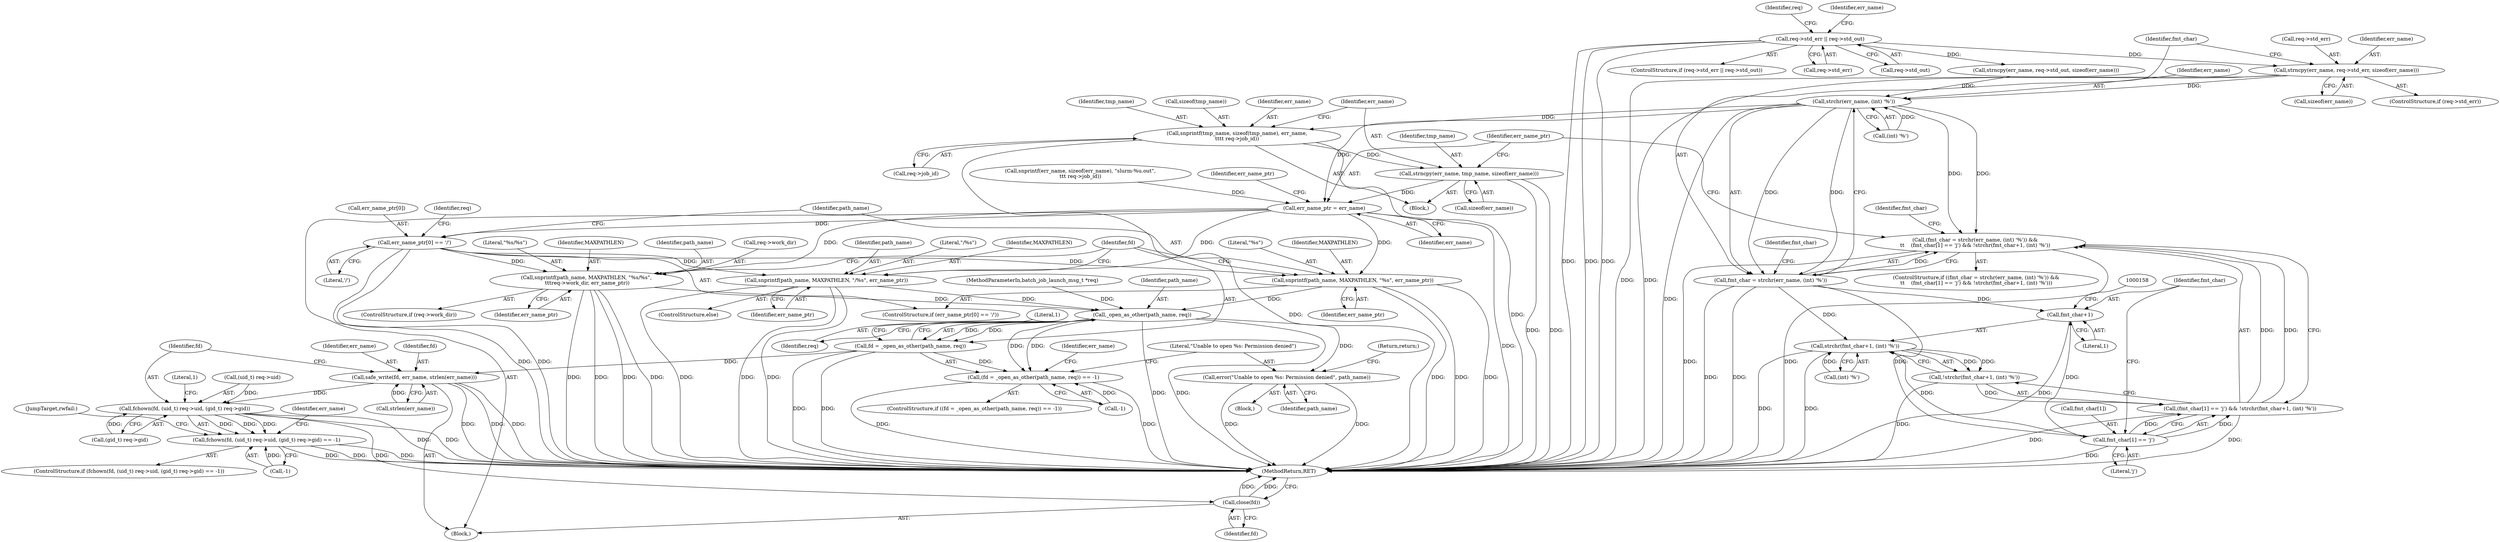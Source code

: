 digraph "0_slurm_92362a92fffe60187df61f99ab11c249d44120ee@API" {
"1000122" [label="(Call,strncpy(err_name, req->std_err, sizeof(err_name)))"];
"1000110" [label="(Call,req->std_err || req->std_out)"];
"1000141" [label="(Call,strchr(err_name, (int) '%'))"];
"1000138" [label="(Call,(fmt_char = strchr(err_name, (int) '%')) &&\n\t\t    (fmt_char[1] == 'j') && !strchr(fmt_char+1, (int) '%'))"];
"1000139" [label="(Call,fmt_char = strchr(err_name, (int) '%'))"];
"1000147" [label="(Call,fmt_char[1] == 'j')"];
"1000146" [label="(Call,(fmt_char[1] == 'j') && !strchr(fmt_char+1, (int) '%'))"];
"1000153" [label="(Call,strchr(fmt_char+1, (int) '%'))"];
"1000152" [label="(Call,!strchr(fmt_char+1, (int) '%'))"];
"1000154" [label="(Call,fmt_char+1)"];
"1000167" [label="(Call,snprintf(tmp_name, sizeof(tmp_name), err_name,\n\t\t\t\t req->job_id))"];
"1000175" [label="(Call,strncpy(err_name, tmp_name, sizeof(err_name)))"];
"1000190" [label="(Call,err_name_ptr = err_name)"];
"1000194" [label="(Call,err_name_ptr[0] == '/')"];
"1000199" [label="(Call,snprintf(path_name, MAXPATHLEN, \"%s\", err_name_ptr))"];
"1000227" [label="(Call,_open_as_other(path_name, req))"];
"1000224" [label="(Call,(fd = _open_as_other(path_name, req)) == -1)"];
"1000225" [label="(Call,fd = _open_as_other(path_name, req))"];
"1000244" [label="(Call,safe_write(fd, err_name, strlen(err_name)))"];
"1000251" [label="(Call,fchown(fd, (uid_t) req->uid, (gid_t) req->gid))"];
"1000250" [label="(Call,fchown(fd, (uid_t) req->uid, (gid_t) req->gid) == -1)"];
"1000278" [label="(Call,close(fd))"];
"1000233" [label="(Call,error(\"Unable to open %s: Permission denied\", path_name))"];
"1000209" [label="(Call,snprintf(path_name, MAXPATHLEN, \"%s/%s\",\n \t\t\treq->work_dir, err_name_ptr))"];
"1000218" [label="(Call,snprintf(path_name, MAXPATHLEN, \"/%s\", err_name_ptr))"];
"1000205" [label="(ControlStructure,if (req->work_dir))"];
"1000142" [label="(Identifier,err_name)"];
"1000148" [label="(Call,fmt_char[1])"];
"1000195" [label="(Call,err_name_ptr[0])"];
"1000227" [label="(Call,_open_as_other(path_name, req))"];
"1000217" [label="(ControlStructure,else)"];
"1000110" [label="(Call,req->std_err || req->std_out)"];
"1000155" [label="(Identifier,fmt_char)"];
"1000169" [label="(Call,sizeof(tmp_name))"];
"1000218" [label="(Call,snprintf(path_name, MAXPATHLEN, \"/%s\", err_name_ptr))"];
"1000152" [label="(Call,!strchr(fmt_char+1, (int) '%'))"];
"1000219" [label="(Identifier,path_name)"];
"1000177" [label="(Identifier,tmp_name)"];
"1000207" [label="(Identifier,req)"];
"1000114" [label="(Call,req->std_out)"];
"1000191" [label="(Identifier,err_name_ptr)"];
"1000103" [label="(Block,)"];
"1000124" [label="(Call,req->std_err)"];
"1000147" [label="(Call,fmt_char[1] == 'j')"];
"1000167" [label="(Call,snprintf(tmp_name, sizeof(tmp_name), err_name,\n\t\t\t\t req->job_id))"];
"1000157" [label="(Call,(int) '%')"];
"1000251" [label="(Call,fchown(fd, (uid_t) req->uid, (gid_t) req->gid))"];
"1000172" [label="(Call,req->job_id)"];
"1000154" [label="(Call,fmt_char+1)"];
"1000190" [label="(Call,err_name_ptr = err_name)"];
"1000193" [label="(ControlStructure,if (err_name_ptr[0] == '/'))"];
"1000176" [label="(Identifier,err_name)"];
"1000182" [label="(Call,snprintf(err_name, sizeof(err_name), \"slurm-%u.out\",\n\t\t\t req->job_id))"];
"1000203" [label="(Identifier,err_name_ptr)"];
"1000253" [label="(Call,(uid_t) req->uid)"];
"1000236" [label="(Return,return;)"];
"1000211" [label="(Identifier,MAXPATHLEN)"];
"1000139" [label="(Call,fmt_char = strchr(err_name, (int) '%'))"];
"1000120" [label="(Identifier,req)"];
"1000171" [label="(Identifier,err_name)"];
"1000225" [label="(Call,fd = _open_as_other(path_name, req))"];
"1000200" [label="(Identifier,path_name)"];
"1000267" [label="(Identifier,err_name)"];
"1000153" [label="(Call,strchr(fmt_char+1, (int) '%'))"];
"1000250" [label="(Call,fchown(fd, (uid_t) req->uid, (gid_t) req->gid) == -1)"];
"1000160" [label="(Block,)"];
"1000164" [label="(Identifier,fmt_char)"];
"1000232" [label="(Block,)"];
"1000238" [label="(Identifier,err_name)"];
"1000222" [label="(Identifier,err_name_ptr)"];
"1000221" [label="(Literal,\"/%s\")"];
"1000199" [label="(Call,snprintf(path_name, MAXPATHLEN, \"%s\", err_name_ptr))"];
"1000146" [label="(Call,(fmt_char[1] == 'j') && !strchr(fmt_char+1, (int) '%'))"];
"1000194" [label="(Call,err_name_ptr[0] == '/')"];
"1000130" [label="(Call,strncpy(err_name, req->std_out, sizeof(err_name)))"];
"1000168" [label="(Identifier,tmp_name)"];
"1000101" [label="(MethodParameterIn,batch_job_launch_msg_t *req)"];
"1000280" [label="(MethodReturn,RET)"];
"1000234" [label="(Literal,\"Unable to open %s: Permission denied\")"];
"1000249" [label="(ControlStructure,if (fchown(fd, (uid_t) req->uid, (gid_t) req->gid) == -1))"];
"1000122" [label="(Call,strncpy(err_name, req->std_err, sizeof(err_name)))"];
"1000226" [label="(Identifier,fd)"];
"1000233" [label="(Call,error(\"Unable to open %s: Permission denied\", path_name))"];
"1000277" [label="(JumpTarget,rwfail:)"];
"1000192" [label="(Identifier,err_name)"];
"1000140" [label="(Identifier,fmt_char)"];
"1000209" [label="(Call,snprintf(path_name, MAXPATHLEN, \"%s/%s\",\n \t\t\treq->work_dir, err_name_ptr))"];
"1000252" [label="(Identifier,fd)"];
"1000235" [label="(Identifier,path_name)"];
"1000244" [label="(Call,safe_write(fd, err_name, strlen(err_name)))"];
"1000137" [label="(ControlStructure,if ((fmt_char = strchr(err_name, (int) '%')) &&\n\t\t    (fmt_char[1] == 'j') && !strchr(fmt_char+1, (int) '%')))"];
"1000127" [label="(Call,sizeof(err_name))"];
"1000118" [label="(ControlStructure,if (req->std_err))"];
"1000198" [label="(Literal,'/')"];
"1000231" [label="(Literal,1)"];
"1000230" [label="(Call,-1)"];
"1000210" [label="(Identifier,path_name)"];
"1000279" [label="(Identifier,fd)"];
"1000201" [label="(Identifier,MAXPATHLEN)"];
"1000220" [label="(Identifier,MAXPATHLEN)"];
"1000228" [label="(Identifier,path_name)"];
"1000246" [label="(Identifier,err_name)"];
"1000138" [label="(Call,(fmt_char = strchr(err_name, (int) '%')) &&\n\t\t    (fmt_char[1] == 'j') && !strchr(fmt_char+1, (int) '%'))"];
"1000245" [label="(Identifier,fd)"];
"1000175" [label="(Call,strncpy(err_name, tmp_name, sizeof(err_name)))"];
"1000149" [label="(Identifier,fmt_char)"];
"1000229" [label="(Identifier,req)"];
"1000109" [label="(ControlStructure,if (req->std_err || req->std_out))"];
"1000196" [label="(Identifier,err_name_ptr)"];
"1000278" [label="(Call,close(fd))"];
"1000216" [label="(Identifier,err_name_ptr)"];
"1000224" [label="(Call,(fd = _open_as_other(path_name, req)) == -1)"];
"1000202" [label="(Literal,\"%s\")"];
"1000178" [label="(Call,sizeof(err_name))"];
"1000213" [label="(Call,req->work_dir)"];
"1000151" [label="(Literal,'j')"];
"1000143" [label="(Call,(int) '%')"];
"1000264" [label="(Literal,1)"];
"1000258" [label="(Call,(gid_t) req->gid)"];
"1000212" [label="(Literal,\"%s/%s\")"];
"1000141" [label="(Call,strchr(err_name, (int) '%'))"];
"1000156" [label="(Literal,1)"];
"1000247" [label="(Call,strlen(err_name))"];
"1000123" [label="(Identifier,err_name)"];
"1000263" [label="(Call,-1)"];
"1000223" [label="(ControlStructure,if ((fd = _open_as_other(path_name, req)) == -1))"];
"1000183" [label="(Identifier,err_name)"];
"1000111" [label="(Call,req->std_err)"];
"1000122" -> "1000118"  [label="AST: "];
"1000122" -> "1000127"  [label="CFG: "];
"1000123" -> "1000122"  [label="AST: "];
"1000124" -> "1000122"  [label="AST: "];
"1000127" -> "1000122"  [label="AST: "];
"1000140" -> "1000122"  [label="CFG: "];
"1000122" -> "1000280"  [label="DDG: "];
"1000122" -> "1000280"  [label="DDG: "];
"1000110" -> "1000122"  [label="DDG: "];
"1000122" -> "1000141"  [label="DDG: "];
"1000110" -> "1000109"  [label="AST: "];
"1000110" -> "1000111"  [label="CFG: "];
"1000110" -> "1000114"  [label="CFG: "];
"1000111" -> "1000110"  [label="AST: "];
"1000114" -> "1000110"  [label="AST: "];
"1000120" -> "1000110"  [label="CFG: "];
"1000183" -> "1000110"  [label="CFG: "];
"1000110" -> "1000280"  [label="DDG: "];
"1000110" -> "1000280"  [label="DDG: "];
"1000110" -> "1000280"  [label="DDG: "];
"1000110" -> "1000130"  [label="DDG: "];
"1000141" -> "1000139"  [label="AST: "];
"1000141" -> "1000143"  [label="CFG: "];
"1000142" -> "1000141"  [label="AST: "];
"1000143" -> "1000141"  [label="AST: "];
"1000139" -> "1000141"  [label="CFG: "];
"1000141" -> "1000280"  [label="DDG: "];
"1000141" -> "1000138"  [label="DDG: "];
"1000141" -> "1000138"  [label="DDG: "];
"1000141" -> "1000139"  [label="DDG: "];
"1000141" -> "1000139"  [label="DDG: "];
"1000130" -> "1000141"  [label="DDG: "];
"1000143" -> "1000141"  [label="DDG: "];
"1000141" -> "1000167"  [label="DDG: "];
"1000141" -> "1000190"  [label="DDG: "];
"1000138" -> "1000137"  [label="AST: "];
"1000138" -> "1000139"  [label="CFG: "];
"1000138" -> "1000146"  [label="CFG: "];
"1000139" -> "1000138"  [label="AST: "];
"1000146" -> "1000138"  [label="AST: "];
"1000164" -> "1000138"  [label="CFG: "];
"1000191" -> "1000138"  [label="CFG: "];
"1000138" -> "1000280"  [label="DDG: "];
"1000138" -> "1000280"  [label="DDG: "];
"1000139" -> "1000138"  [label="DDG: "];
"1000146" -> "1000138"  [label="DDG: "];
"1000146" -> "1000138"  [label="DDG: "];
"1000140" -> "1000139"  [label="AST: "];
"1000149" -> "1000139"  [label="CFG: "];
"1000139" -> "1000280"  [label="DDG: "];
"1000139" -> "1000280"  [label="DDG: "];
"1000139" -> "1000147"  [label="DDG: "];
"1000139" -> "1000153"  [label="DDG: "];
"1000139" -> "1000154"  [label="DDG: "];
"1000147" -> "1000146"  [label="AST: "];
"1000147" -> "1000151"  [label="CFG: "];
"1000148" -> "1000147"  [label="AST: "];
"1000151" -> "1000147"  [label="AST: "];
"1000155" -> "1000147"  [label="CFG: "];
"1000146" -> "1000147"  [label="CFG: "];
"1000147" -> "1000280"  [label="DDG: "];
"1000147" -> "1000146"  [label="DDG: "];
"1000147" -> "1000146"  [label="DDG: "];
"1000147" -> "1000153"  [label="DDG: "];
"1000147" -> "1000154"  [label="DDG: "];
"1000146" -> "1000152"  [label="CFG: "];
"1000152" -> "1000146"  [label="AST: "];
"1000146" -> "1000280"  [label="DDG: "];
"1000146" -> "1000280"  [label="DDG: "];
"1000152" -> "1000146"  [label="DDG: "];
"1000153" -> "1000152"  [label="AST: "];
"1000153" -> "1000157"  [label="CFG: "];
"1000154" -> "1000153"  [label="AST: "];
"1000157" -> "1000153"  [label="AST: "];
"1000152" -> "1000153"  [label="CFG: "];
"1000153" -> "1000280"  [label="DDG: "];
"1000153" -> "1000280"  [label="DDG: "];
"1000153" -> "1000152"  [label="DDG: "];
"1000153" -> "1000152"  [label="DDG: "];
"1000157" -> "1000153"  [label="DDG: "];
"1000152" -> "1000280"  [label="DDG: "];
"1000154" -> "1000156"  [label="CFG: "];
"1000155" -> "1000154"  [label="AST: "];
"1000156" -> "1000154"  [label="AST: "];
"1000158" -> "1000154"  [label="CFG: "];
"1000154" -> "1000280"  [label="DDG: "];
"1000167" -> "1000160"  [label="AST: "];
"1000167" -> "1000172"  [label="CFG: "];
"1000168" -> "1000167"  [label="AST: "];
"1000169" -> "1000167"  [label="AST: "];
"1000171" -> "1000167"  [label="AST: "];
"1000172" -> "1000167"  [label="AST: "];
"1000176" -> "1000167"  [label="CFG: "];
"1000167" -> "1000280"  [label="DDG: "];
"1000167" -> "1000280"  [label="DDG: "];
"1000167" -> "1000175"  [label="DDG: "];
"1000175" -> "1000160"  [label="AST: "];
"1000175" -> "1000178"  [label="CFG: "];
"1000176" -> "1000175"  [label="AST: "];
"1000177" -> "1000175"  [label="AST: "];
"1000178" -> "1000175"  [label="AST: "];
"1000191" -> "1000175"  [label="CFG: "];
"1000175" -> "1000280"  [label="DDG: "];
"1000175" -> "1000280"  [label="DDG: "];
"1000175" -> "1000190"  [label="DDG: "];
"1000190" -> "1000103"  [label="AST: "];
"1000190" -> "1000192"  [label="CFG: "];
"1000191" -> "1000190"  [label="AST: "];
"1000192" -> "1000190"  [label="AST: "];
"1000196" -> "1000190"  [label="CFG: "];
"1000190" -> "1000280"  [label="DDG: "];
"1000182" -> "1000190"  [label="DDG: "];
"1000190" -> "1000194"  [label="DDG: "];
"1000190" -> "1000199"  [label="DDG: "];
"1000190" -> "1000209"  [label="DDG: "];
"1000190" -> "1000218"  [label="DDG: "];
"1000194" -> "1000193"  [label="AST: "];
"1000194" -> "1000198"  [label="CFG: "];
"1000195" -> "1000194"  [label="AST: "];
"1000198" -> "1000194"  [label="AST: "];
"1000200" -> "1000194"  [label="CFG: "];
"1000207" -> "1000194"  [label="CFG: "];
"1000194" -> "1000280"  [label="DDG: "];
"1000194" -> "1000280"  [label="DDG: "];
"1000194" -> "1000199"  [label="DDG: "];
"1000194" -> "1000209"  [label="DDG: "];
"1000194" -> "1000218"  [label="DDG: "];
"1000199" -> "1000193"  [label="AST: "];
"1000199" -> "1000203"  [label="CFG: "];
"1000200" -> "1000199"  [label="AST: "];
"1000201" -> "1000199"  [label="AST: "];
"1000202" -> "1000199"  [label="AST: "];
"1000203" -> "1000199"  [label="AST: "];
"1000226" -> "1000199"  [label="CFG: "];
"1000199" -> "1000280"  [label="DDG: "];
"1000199" -> "1000280"  [label="DDG: "];
"1000199" -> "1000280"  [label="DDG: "];
"1000199" -> "1000227"  [label="DDG: "];
"1000227" -> "1000225"  [label="AST: "];
"1000227" -> "1000229"  [label="CFG: "];
"1000228" -> "1000227"  [label="AST: "];
"1000229" -> "1000227"  [label="AST: "];
"1000225" -> "1000227"  [label="CFG: "];
"1000227" -> "1000280"  [label="DDG: "];
"1000227" -> "1000280"  [label="DDG: "];
"1000227" -> "1000224"  [label="DDG: "];
"1000227" -> "1000224"  [label="DDG: "];
"1000227" -> "1000225"  [label="DDG: "];
"1000227" -> "1000225"  [label="DDG: "];
"1000209" -> "1000227"  [label="DDG: "];
"1000218" -> "1000227"  [label="DDG: "];
"1000101" -> "1000227"  [label="DDG: "];
"1000227" -> "1000233"  [label="DDG: "];
"1000224" -> "1000223"  [label="AST: "];
"1000224" -> "1000230"  [label="CFG: "];
"1000225" -> "1000224"  [label="AST: "];
"1000230" -> "1000224"  [label="AST: "];
"1000234" -> "1000224"  [label="CFG: "];
"1000238" -> "1000224"  [label="CFG: "];
"1000224" -> "1000280"  [label="DDG: "];
"1000224" -> "1000280"  [label="DDG: "];
"1000225" -> "1000224"  [label="DDG: "];
"1000230" -> "1000224"  [label="DDG: "];
"1000226" -> "1000225"  [label="AST: "];
"1000231" -> "1000225"  [label="CFG: "];
"1000225" -> "1000280"  [label="DDG: "];
"1000225" -> "1000280"  [label="DDG: "];
"1000225" -> "1000244"  [label="DDG: "];
"1000244" -> "1000103"  [label="AST: "];
"1000244" -> "1000247"  [label="CFG: "];
"1000245" -> "1000244"  [label="AST: "];
"1000246" -> "1000244"  [label="AST: "];
"1000247" -> "1000244"  [label="AST: "];
"1000252" -> "1000244"  [label="CFG: "];
"1000244" -> "1000280"  [label="DDG: "];
"1000244" -> "1000280"  [label="DDG: "];
"1000244" -> "1000280"  [label="DDG: "];
"1000247" -> "1000244"  [label="DDG: "];
"1000244" -> "1000251"  [label="DDG: "];
"1000251" -> "1000250"  [label="AST: "];
"1000251" -> "1000258"  [label="CFG: "];
"1000252" -> "1000251"  [label="AST: "];
"1000253" -> "1000251"  [label="AST: "];
"1000258" -> "1000251"  [label="AST: "];
"1000264" -> "1000251"  [label="CFG: "];
"1000251" -> "1000280"  [label="DDG: "];
"1000251" -> "1000280"  [label="DDG: "];
"1000251" -> "1000250"  [label="DDG: "];
"1000251" -> "1000250"  [label="DDG: "];
"1000251" -> "1000250"  [label="DDG: "];
"1000253" -> "1000251"  [label="DDG: "];
"1000258" -> "1000251"  [label="DDG: "];
"1000251" -> "1000278"  [label="DDG: "];
"1000250" -> "1000249"  [label="AST: "];
"1000250" -> "1000263"  [label="CFG: "];
"1000263" -> "1000250"  [label="AST: "];
"1000267" -> "1000250"  [label="CFG: "];
"1000277" -> "1000250"  [label="CFG: "];
"1000250" -> "1000280"  [label="DDG: "];
"1000250" -> "1000280"  [label="DDG: "];
"1000250" -> "1000280"  [label="DDG: "];
"1000263" -> "1000250"  [label="DDG: "];
"1000278" -> "1000103"  [label="AST: "];
"1000278" -> "1000279"  [label="CFG: "];
"1000279" -> "1000278"  [label="AST: "];
"1000280" -> "1000278"  [label="CFG: "];
"1000278" -> "1000280"  [label="DDG: "];
"1000278" -> "1000280"  [label="DDG: "];
"1000233" -> "1000232"  [label="AST: "];
"1000233" -> "1000235"  [label="CFG: "];
"1000234" -> "1000233"  [label="AST: "];
"1000235" -> "1000233"  [label="AST: "];
"1000236" -> "1000233"  [label="CFG: "];
"1000233" -> "1000280"  [label="DDG: "];
"1000233" -> "1000280"  [label="DDG: "];
"1000209" -> "1000205"  [label="AST: "];
"1000209" -> "1000216"  [label="CFG: "];
"1000210" -> "1000209"  [label="AST: "];
"1000211" -> "1000209"  [label="AST: "];
"1000212" -> "1000209"  [label="AST: "];
"1000213" -> "1000209"  [label="AST: "];
"1000216" -> "1000209"  [label="AST: "];
"1000226" -> "1000209"  [label="CFG: "];
"1000209" -> "1000280"  [label="DDG: "];
"1000209" -> "1000280"  [label="DDG: "];
"1000209" -> "1000280"  [label="DDG: "];
"1000209" -> "1000280"  [label="DDG: "];
"1000218" -> "1000217"  [label="AST: "];
"1000218" -> "1000222"  [label="CFG: "];
"1000219" -> "1000218"  [label="AST: "];
"1000220" -> "1000218"  [label="AST: "];
"1000221" -> "1000218"  [label="AST: "];
"1000222" -> "1000218"  [label="AST: "];
"1000226" -> "1000218"  [label="CFG: "];
"1000218" -> "1000280"  [label="DDG: "];
"1000218" -> "1000280"  [label="DDG: "];
"1000218" -> "1000280"  [label="DDG: "];
}
